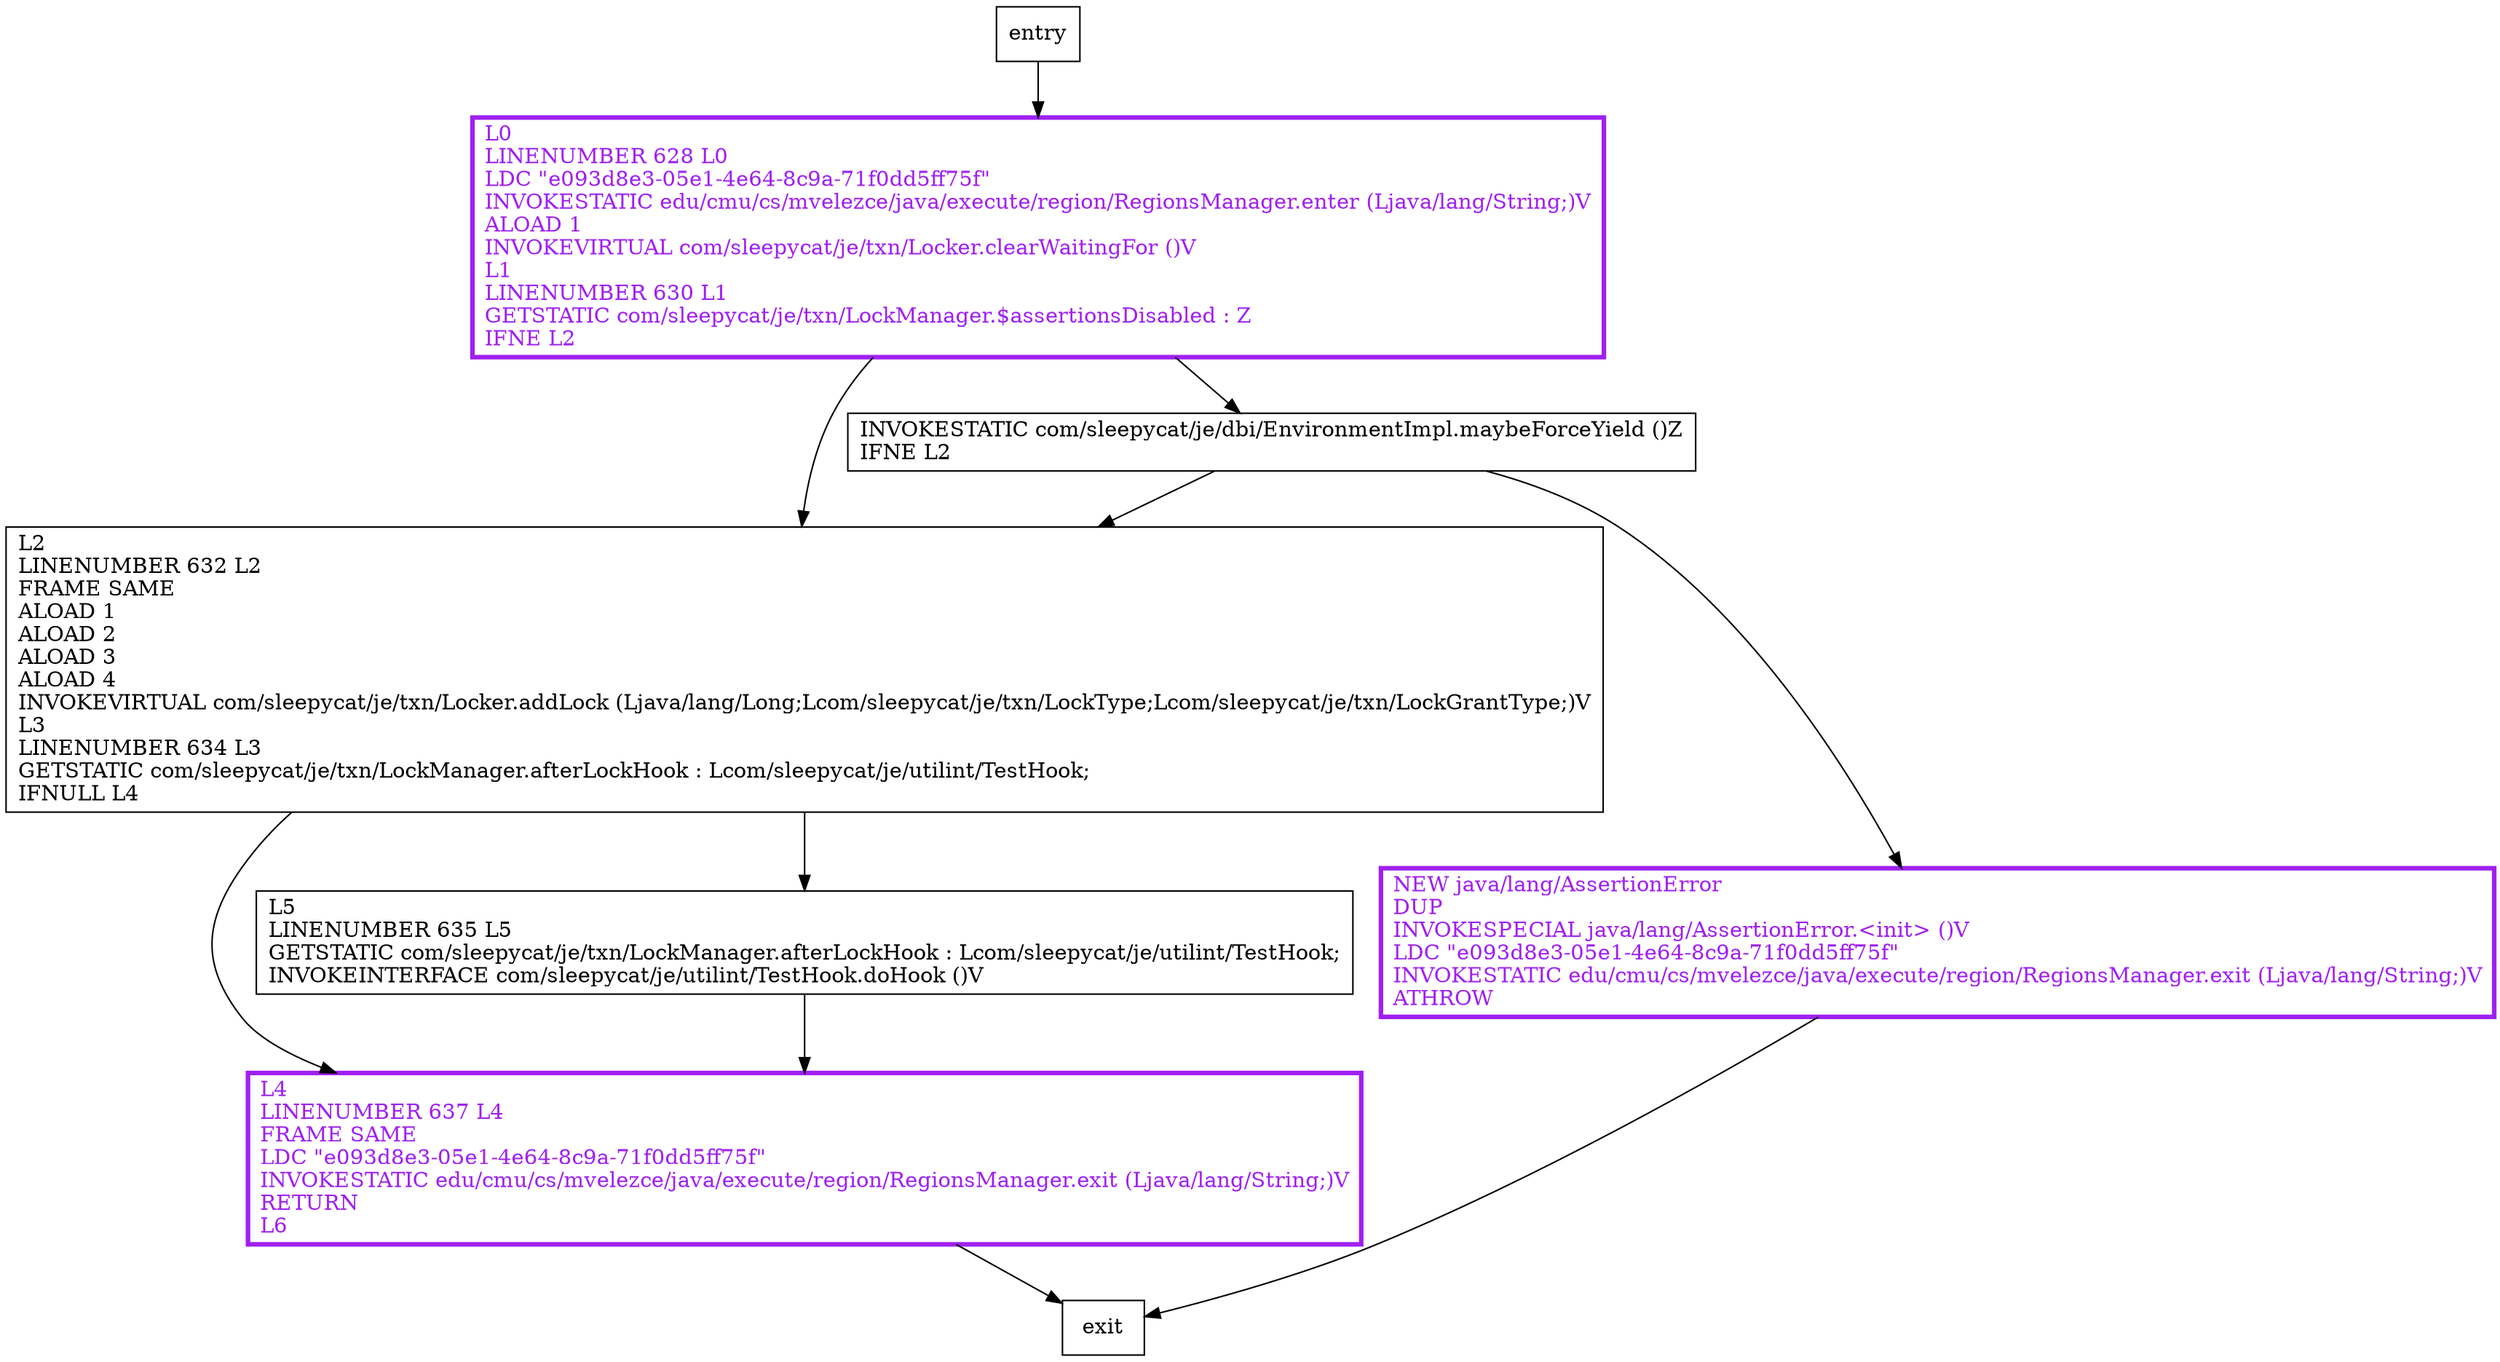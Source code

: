 digraph finishLock {
node [shape=record];
908001942 [label="L0\lLINENUMBER 628 L0\lLDC \"e093d8e3-05e1-4e64-8c9a-71f0dd5ff75f\"\lINVOKESTATIC edu/cmu/cs/mvelezce/java/execute/region/RegionsManager.enter (Ljava/lang/String;)V\lALOAD 1\lINVOKEVIRTUAL com/sleepycat/je/txn/Locker.clearWaitingFor ()V\lL1\lLINENUMBER 630 L1\lGETSTATIC com/sleepycat/je/txn/LockManager.$assertionsDisabled : Z\lIFNE L2\l"];
249054775 [label="L4\lLINENUMBER 637 L4\lFRAME SAME\lLDC \"e093d8e3-05e1-4e64-8c9a-71f0dd5ff75f\"\lINVOKESTATIC edu/cmu/cs/mvelezce/java/execute/region/RegionsManager.exit (Ljava/lang/String;)V\lRETURN\lL6\l"];
2086090479 [label="L2\lLINENUMBER 632 L2\lFRAME SAME\lALOAD 1\lALOAD 2\lALOAD 3\lALOAD 4\lINVOKEVIRTUAL com/sleepycat/je/txn/Locker.addLock (Ljava/lang/Long;Lcom/sleepycat/je/txn/LockType;Lcom/sleepycat/je/txn/LockGrantType;)V\lL3\lLINENUMBER 634 L3\lGETSTATIC com/sleepycat/je/txn/LockManager.afterLockHook : Lcom/sleepycat/je/utilint/TestHook;\lIFNULL L4\l"];
1075705616 [label="NEW java/lang/AssertionError\lDUP\lINVOKESPECIAL java/lang/AssertionError.\<init\> ()V\lLDC \"e093d8e3-05e1-4e64-8c9a-71f0dd5ff75f\"\lINVOKESTATIC edu/cmu/cs/mvelezce/java/execute/region/RegionsManager.exit (Ljava/lang/String;)V\lATHROW\l"];
1266547021 [label="L5\lLINENUMBER 635 L5\lGETSTATIC com/sleepycat/je/txn/LockManager.afterLockHook : Lcom/sleepycat/je/utilint/TestHook;\lINVOKEINTERFACE com/sleepycat/je/utilint/TestHook.doHook ()V\l"];
229066287 [label="INVOKESTATIC com/sleepycat/je/dbi/EnvironmentImpl.maybeForceYield ()Z\lIFNE L2\l"];
entry;
exit;
entry -> 908001942
908001942 -> 2086090479
908001942 -> 229066287
249054775 -> exit
2086090479 -> 249054775
2086090479 -> 1266547021
1075705616 -> exit
1266547021 -> 249054775
229066287 -> 1075705616
229066287 -> 2086090479
908001942[fontcolor="purple", penwidth=3, color="purple"];
249054775[fontcolor="purple", penwidth=3, color="purple"];
1075705616[fontcolor="purple", penwidth=3, color="purple"];
}
